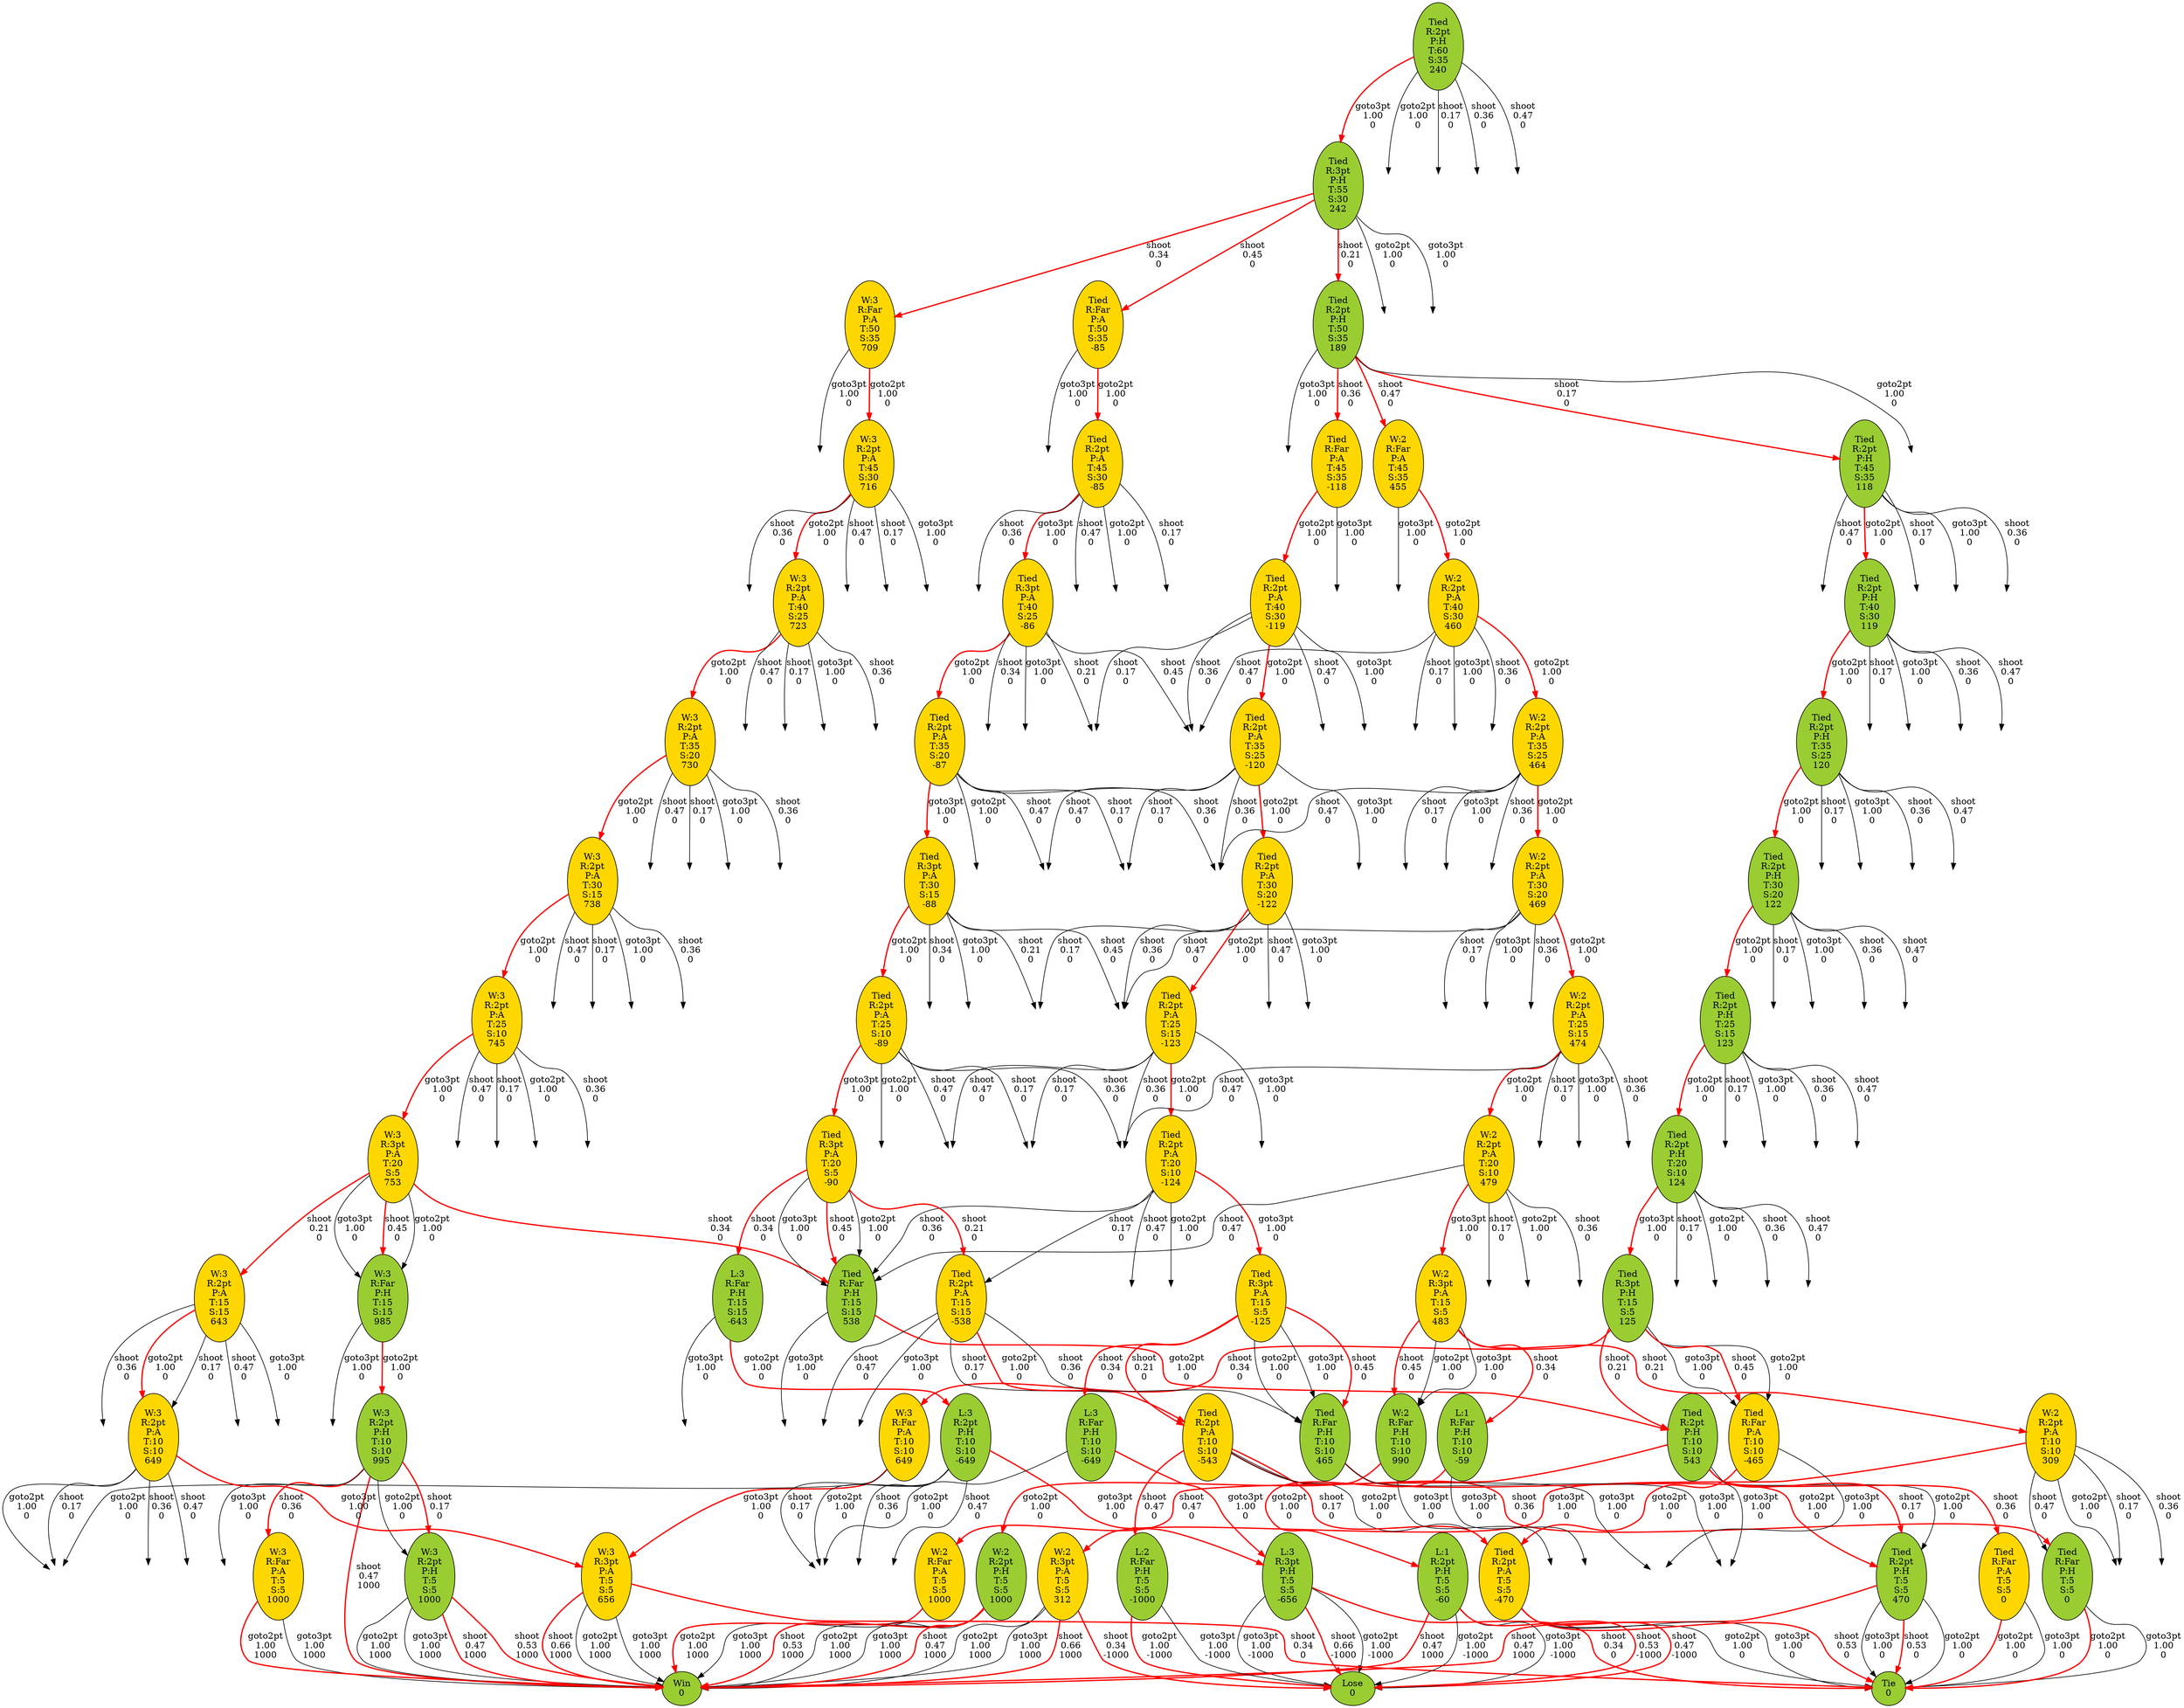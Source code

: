 digraph "Basketball" {
  "Tied R:3pt P:H T:15 S:5" [label="Tied\nR:3pt\nP:H\nT:15\nS:5\n125" fillcolor=yellowgreen style=filled];
  "W:2 R:3pt P:A T:5 S:5" [label="W:2\nR:3pt\nP:A\nT:5\nS:5\n312" fillcolor=gold style=filled];
  "Tied R:2pt P:A T:20 S:10" [label="Tied\nR:2pt\nP:A\nT:20\nS:10\n-124" fillcolor=gold style=filled];
  "W:3 R:2pt P:A T:40 S:25" [label="W:3\nR:2pt\nP:A\nT:40\nS:25\n723" fillcolor=gold style=filled];
  "Tied R:2pt P:H T:20 S:10" [label="Tied\nR:2pt\nP:H\nT:20\nS:10\n124" fillcolor=yellowgreen style=filled];
  "W:3 R:Far P:A T:5 S:5" [label="W:3\nR:Far\nP:A\nT:5\nS:5\n1000" fillcolor=gold style=filled];
  "Tied R:2pt P:A T:35 S:25" [label="Tied\nR:2pt\nP:A\nT:35\nS:25\n-120" fillcolor=gold style=filled];
  "W:3 R:3pt P:A T:20 S:5" [label="W:3\nR:3pt\nP:A\nT:20\nS:5\n753" fillcolor=gold style=filled];
  "Tied R:2pt P:H T:35 S:25" [label="Tied\nR:2pt\nP:H\nT:35\nS:25\n120" fillcolor=yellowgreen style=filled];
  "W:3 R:2pt P:H T:5 S:5" [label="W:3\nR:2pt\nP:H\nT:5\nS:5\n1000" fillcolor=yellowgreen style=filled];
  "W:2 R:2pt P:A T:10 S:10" [label="W:2\nR:2pt\nP:A\nT:10\nS:10\n309" fillcolor=gold style=filled];
  "Tied R:Far P:H T:15 S:15" [label="Tied\nR:Far\nP:H\nT:15\nS:15\n538" fillcolor=yellowgreen style=filled];
  "W:3 R:Far P:A T:50 S:35" [label="W:3\nR:Far\nP:A\nT:50\nS:35\n709" fillcolor=gold style=filled];
  "W:3 R:2pt P:A T:15 S:15" [label="W:3\nR:2pt\nP:A\nT:15\nS:15\n643" fillcolor=gold style=filled];
  "Tied R:2pt P:H T:5 S:5" [label="Tied\nR:2pt\nP:H\nT:5\nS:5\n470" fillcolor=yellowgreen style=filled];
  "Tied R:2pt P:A T:25 S:10" [label="Tied\nR:2pt\nP:A\nT:25\nS:10\n-89" fillcolor=gold style=filled];
  "W:2 R:2pt P:A T:20 S:10" [label="W:2\nR:2pt\nP:A\nT:20\nS:10\n479" fillcolor=gold style=filled];
  "W:3 R:2pt P:A T:45 S:30" [label="W:3\nR:2pt\nP:A\nT:45\nS:30\n716" fillcolor=gold style=filled];
  "W:3 R:2pt P:A T:35 S:20" [label="W:3\nR:2pt\nP:A\nT:35\nS:20\n730" fillcolor=gold style=filled];
  "W:2 R:3pt P:A T:15 S:5" [label="W:2\nR:3pt\nP:A\nT:15\nS:5\n483" fillcolor=gold style=filled];
  "Tied R:2pt P:H T:30 S:20" [label="Tied\nR:2pt\nP:H\nT:30\nS:20\n122" fillcolor=yellowgreen style=filled];
  "W:2 R:Far P:A T:5 S:5" [label="W:2\nR:Far\nP:A\nT:5\nS:5\n1000" fillcolor=gold style=filled];
  "Tied R:2pt P:A T:35 S:20" [label="Tied\nR:2pt\nP:A\nT:35\nS:20\n-87" fillcolor=gold style=filled];
  "Tied R:2pt P:A T:10 S:10" [label="Tied\nR:2pt\nP:A\nT:10\nS:10\n-543" fillcolor=gold style=filled];
  "Tied R:2pt P:H T:10 S:10" [label="Tied\nR:2pt\nP:H\nT:10\nS:10\n543" fillcolor=yellowgreen style=filled];
  "Tied R:Far P:H T:5 S:5" [label="Tied\nR:Far\nP:H\nT:5\nS:5\n0" fillcolor=yellowgreen style=filled];
  "L:3 R:3pt P:H T:5 S:5" [label="L:3\nR:3pt\nP:H\nT:5\nS:5\n-656" fillcolor=yellowgreen style=filled];
  "Tie" [label="Tie\n0" fillcolor=yellowgreen style=filled];
  "L:3 R:Far P:H T:15 S:15" [label="L:3\nR:Far\nP:H\nT:15\nS:15\n-643" fillcolor=yellowgreen style=filled];
  "W:2 R:Far P:H T:10 S:10" [label="W:2\nR:Far\nP:H\nT:10\nS:10\n990" fillcolor=yellowgreen style=filled];
  "Tied R:2pt P:A T:5 S:5" [label="Tied\nR:2pt\nP:A\nT:5\nS:5\n-470" fillcolor=gold style=filled];
  "Tied R:2pt P:A T:40 S:30" [label="Tied\nR:2pt\nP:A\nT:40\nS:30\n-119" fillcolor=gold style=filled];
  "W:2 R:2pt P:A T:35 S:25" [label="W:2\nR:2pt\nP:A\nT:35\nS:25\n464" fillcolor=gold style=filled];
  "W:3 R:2pt P:A T:25 S:10" [label="W:3\nR:2pt\nP:A\nT:25\nS:10\n745" fillcolor=gold style=filled];
  "Tied R:2pt P:A T:25 S:15" [label="Tied\nR:2pt\nP:A\nT:25\nS:15\n-123" fillcolor=gold style=filled];
  "W:3 R:Far P:A T:10 S:10" [label="W:3\nR:Far\nP:A\nT:10\nS:10\n649" fillcolor=gold style=filled];
  "W:2 R:2pt P:H T:5 S:5" [label="W:2\nR:2pt\nP:H\nT:5\nS:5\n1000" fillcolor=yellowgreen style=filled];
  "Tied R:2pt P:A T:30 S:20" [label="Tied\nR:2pt\nP:A\nT:30\nS:20\n-122" fillcolor=gold style=filled];
  "W:3 R:2pt P:H T:10 S:10" [label="W:3\nR:2pt\nP:H\nT:10\nS:10\n995" fillcolor=yellowgreen style=filled];
  "Tied R:Far P:A T:50 S:35" [label="Tied\nR:Far\nP:A\nT:50\nS:35\n-85" fillcolor=gold style=filled];
  "W:2 R:2pt P:A T:30 S:20" [label="W:2\nR:2pt\nP:A\nT:30\nS:20\n469" fillcolor=gold style=filled];
  "Lose" [label="Lose\n0" fillcolor=yellowgreen style=filled];
  "W:3 R:2pt P:A T:30 S:15" [label="W:3\nR:2pt\nP:A\nT:30\nS:15\n738" fillcolor=gold style=filled];
  "Tied R:3pt P:A T:30 S:15" [label="Tied\nR:3pt\nP:A\nT:30\nS:15\n-88" fillcolor=gold style=filled];
  "W:3 R:2pt P:A T:10 S:10" [label="W:3\nR:2pt\nP:A\nT:10\nS:10\n649" fillcolor=gold style=filled];
  "Tied R:Far P:H T:10 S:10" [label="Tied\nR:Far\nP:H\nT:10\nS:10\n465" fillcolor=yellowgreen style=filled];
  "W:3 R:3pt P:A T:5 S:5" [label="W:3\nR:3pt\nP:A\nT:5\nS:5\n656" fillcolor=gold style=filled];
  "L:3 R:2pt P:H T:10 S:10" [label="L:3\nR:2pt\nP:H\nT:10\nS:10\n-649" fillcolor=yellowgreen style=filled];
  "L:1 R:2pt P:H T:5 S:5" [label="L:1\nR:2pt\nP:H\nT:5\nS:5\n-60" fillcolor=yellowgreen style=filled];
  "L:3 R:Far P:H T:10 S:10" [label="L:3\nR:Far\nP:H\nT:10\nS:10\n-649" fillcolor=yellowgreen style=filled];
  "Tied R:2pt P:A T:15 S:15" [label="Tied\nR:2pt\nP:A\nT:15\nS:15\n-538" fillcolor=gold style=filled];
  "W:2 R:Far P:A T:45 S:35" [label="W:2\nR:Far\nP:A\nT:45\nS:35\n455" fillcolor=gold style=filled];
  "W:3 R:Far P:H T:15 S:15" [label="W:3\nR:Far\nP:H\nT:15\nS:15\n985" fillcolor=yellowgreen style=filled];
  "Tied R:3pt P:H T:55 S:30" [label="Tied\nR:3pt\nP:H\nT:55\nS:30\n242" fillcolor=yellowgreen style=filled];
  "Tied R:3pt P:A T:15 S:5" [label="Tied\nR:3pt\nP:A\nT:15\nS:5\n-125" fillcolor=gold style=filled];
  "W:2 R:2pt P:A T:40 S:30" [label="W:2\nR:2pt\nP:A\nT:40\nS:30\n460" fillcolor=gold style=filled];
  "Tied R:3pt P:A T:20 S:5" [label="Tied\nR:3pt\nP:A\nT:20\nS:5\n-90" fillcolor=gold style=filled];
  "Tied R:Far P:A T:45 S:35" [label="Tied\nR:Far\nP:A\nT:45\nS:35\n-118" fillcolor=gold style=filled];
  "Tied R:2pt P:H T:45 S:35" [label="Tied\nR:2pt\nP:H\nT:45\nS:35\n118" fillcolor=yellowgreen style=filled];
  "Tied R:Far P:A T:5 S:5" [label="Tied\nR:Far\nP:A\nT:5\nS:5\n0" fillcolor=gold style=filled];
  "Tied R:2pt P:A T:45 S:30" [label="Tied\nR:2pt\nP:A\nT:45\nS:30\n-85" fillcolor=gold style=filled];
  "Tied R:3pt P:A T:40 S:25" [label="Tied\nR:3pt\nP:A\nT:40\nS:25\n-86" fillcolor=gold style=filled];
  "Tied R:2pt P:H T:50 S:35" [label="Tied\nR:2pt\nP:H\nT:50\nS:35\n189" fillcolor=yellowgreen style=filled];
  "Win" [label="Win\n0" fillcolor=yellowgreen style=filled];
  "Tied R:2pt P:H T:60 S:35" [label="Tied\nR:2pt\nP:H\nT:60\nS:35\n240" fillcolor=yellowgreen style=filled];
  "Tied R:2pt P:H T:25 S:15" [label="Tied\nR:2pt\nP:H\nT:25\nS:15\n123" fillcolor=yellowgreen style=filled];
  "Tied R:2pt P:H T:40 S:30" [label="Tied\nR:2pt\nP:H\nT:40\nS:30\n119" fillcolor=yellowgreen style=filled];
  "W:2 R:2pt P:A T:25 S:15" [label="W:2\nR:2pt\nP:A\nT:25\nS:15\n474" fillcolor=gold style=filled];
  "L:2 R:Far P:H T:5 S:5" [label="L:2\nR:Far\nP:H\nT:5\nS:5\n-1000" fillcolor=yellowgreen style=filled];
  "Tied R:Far P:A T:10 S:10" [label="Tied\nR:Far\nP:A\nT:10\nS:10\n-465" fillcolor=gold style=filled];
  "L:1 R:Far P:H T:10 S:10" [label="L:1\nR:Far\nP:H\nT:10\nS:10\n-59" fillcolor=yellowgreen style=filled];
  node [shape = doublecircle]; "Tied R:2pt P:H T:60 S:35"
  node [shape = circle];
  "L:1 R:2pt P:H T:5 S:5" -> "Lose" [ label = "goto2pt\n1.00\n-1000"];
  "L:1 R:2pt P:H T:5 S:5" -> "Lose" [ label = "goto3pt\n1.00\n-1000"];
  "L:1 R:2pt P:H T:5 S:5" -> "Lose" [color=red style=bold  label = "shoot\n0.53\n-1000"];
  "L:1 R:2pt P:H T:5 S:5" -> "Win" [color=red style=bold  label = "shoot\n0.47\n1000"];
  "L:1 R:3pt P:H T:5 S:5" [label="a" style=invis]
  "L:1 R:Far P:A T:5 S:5" [label="a" style=invis]
  "L:1 R:Far P:H T:10 S:10" -> "L:1 R:2pt P:H T:5 S:5" [color=red style=bold  label = "goto2pt\n1.00\n0"];
  "L:1 R:Far P:H T:10 S:10" -> "L:1 R:3pt P:H T:5 S:5" [ label = "goto3pt\n1.00\n0"];
  "L:2 R:Far P:H T:10 S:10" [label="a" style=invis]
  "L:2 R:Far P:H T:15 S:15" [label="a" style=invis]
  "L:2 R:Far P:H T:20 S:20" [label="a" style=invis]
  "L:2 R:Far P:H T:20 S:20" [label="a" style=invis]
  "L:2 R:Far P:H T:25 S:25" [label="a" style=invis]
  "L:2 R:Far P:H T:30 S:30" [label="a" style=invis]
  "L:2 R:Far P:H T:30 S:30" [label="a" style=invis]
  "L:2 R:Far P:H T:35 S:35" [label="a" style=invis]
  "L:2 R:Far P:H T:40 S:35" [label="a" style=invis]
  "L:2 R:Far P:H T:5 S:5" -> "Lose" [ label = "goto3pt\n1.00\n-1000"];
  "L:2 R:Far P:H T:5 S:5" -> "Lose" [color=red style=bold  label = "goto2pt\n1.00\n-1000"];
  "L:3 R:2pt P:H T:10 S:10" -> "L:1 R:Far P:A T:5 S:5" [ label = "shoot\n0.47\n0"];
  "L:3 R:2pt P:H T:10 S:10" -> "L:3 R:2pt P:H T:5 S:5" [ label = "goto2pt\n1.00\n0"];
  "L:3 R:2pt P:H T:10 S:10" -> "L:3 R:2pt P:H T:5 S:5" [ label = "shoot\n0.17\n0"];
  "L:3 R:2pt P:H T:10 S:10" -> "L:3 R:3pt P:H T:5 S:5" [color=red style=bold  label = "goto3pt\n1.00\n0"];
  "L:3 R:2pt P:H T:10 S:10" -> "L:3 R:Far P:A T:5 S:5" [ label = "shoot\n0.36\n0"];
  "L:3 R:2pt P:H T:5 S:5" [label="a" style=invis]
  "L:3 R:2pt P:H T:5 S:5" [label="a" style=invis]
  "L:3 R:2pt P:H T:5 S:5" [label="a" style=invis]
  "L:3 R:3pt P:H T:10 S:10" [label="a" style=invis]
  "L:3 R:3pt P:H T:5 S:5" -> "Lose" [ label = "goto2pt\n1.00\n-1000"];
  "L:3 R:3pt P:H T:5 S:5" -> "Lose" [ label = "goto3pt\n1.00\n-1000"];
  "L:3 R:3pt P:H T:5 S:5" -> "Lose" [color=red style=bold  label = "shoot\n0.66\n-1000"];
  "L:3 R:3pt P:H T:5 S:5" -> "Tie" [color=red style=bold  label = "shoot\n0.34\n0"];
  "L:3 R:Far P:A T:5 S:5" [label="a" style=invis]
  "L:3 R:Far P:H T:10 S:10" -> "L:3 R:2pt P:H T:5 S:5" [ label = "goto2pt\n1.00\n0"];
  "L:3 R:Far P:H T:10 S:10" -> "L:3 R:3pt P:H T:5 S:5" [color=red style=bold  label = "goto3pt\n1.00\n0"];
  "L:3 R:Far P:H T:15 S:15" -> "L:3 R:2pt P:H T:10 S:10" [color=red style=bold  label = "goto2pt\n1.00\n0"];
  "L:3 R:Far P:H T:15 S:15" -> "L:3 R:3pt P:H T:10 S:10" [ label = "goto3pt\n1.00\n0"];
  "L:3 R:Far P:H T:25 S:25" [label="a" style=invis]
  "L:3 R:Far P:H T:35 S:35" [label="a" style=invis]
  "Tied R:2pt P:A T:10 S:10" -> "L:2 R:Far P:H T:5 S:5" [color=red style=bold  label = "shoot\n0.47\n0"];
  "Tied R:2pt P:A T:10 S:10" -> "Tied R:2pt P:A T:5 S:5" [ label = "goto2pt\n1.00\n0"];
  "Tied R:2pt P:A T:10 S:10" -> "Tied R:2pt P:A T:5 S:5" [color=red style=bold  label = "shoot\n0.17\n0"];
  "Tied R:2pt P:A T:10 S:10" -> "Tied R:3pt P:A T:5 S:5" [ label = "goto3pt\n1.00\n0"];
  "Tied R:2pt P:A T:10 S:10" -> "Tied R:Far P:H T:5 S:5" [color=red style=bold  label = "shoot\n0.36\n0"];
  "Tied R:2pt P:A T:15 S:15" -> "L:2 R:Far P:H T:10 S:10" [ label = "shoot\n0.47\n0"];
  "Tied R:2pt P:A T:15 S:15" -> "Tied R:2pt P:A T:10 S:10" [ label = "shoot\n0.17\n0"];
  "Tied R:2pt P:A T:15 S:15" -> "Tied R:2pt P:A T:10 S:10" [color=red style=bold  label = "goto2pt\n1.00\n0"];
  "Tied R:2pt P:A T:15 S:15" -> "Tied R:3pt P:A T:10 S:10" [ label = "goto3pt\n1.00\n0"];
  "Tied R:2pt P:A T:15 S:15" -> "Tied R:Far P:H T:10 S:10" [ label = "shoot\n0.36\n0"];
  "Tied R:2pt P:A T:15 S:5" [label="a" style=invis]
  "Tied R:2pt P:A T:20 S:10" -> "L:2 R:Far P:H T:15 S:15" [ label = "shoot\n0.47\n0"];
  "Tied R:2pt P:A T:20 S:10" -> "Tied R:2pt P:A T:15 S:15" [ label = "shoot\n0.17\n0"];
  "Tied R:2pt P:A T:20 S:10" -> "Tied R:2pt P:A T:15 S:5" [ label = "goto2pt\n1.00\n0"];
  "Tied R:2pt P:A T:20 S:10" -> "Tied R:3pt P:A T:15 S:5" [color=red style=bold  label = "goto3pt\n1.00\n0"];
  "Tied R:2pt P:A T:20 S:10" -> "Tied R:Far P:H T:15 S:15" [ label = "shoot\n0.36\n0"];
  "Tied R:2pt P:A T:20 S:20" [label="a" style=invis]
  "Tied R:2pt P:A T:20 S:20" [label="a" style=invis]
  "Tied R:2pt P:A T:20 S:5" [label="a" style=invis]
  "Tied R:2pt P:A T:25 S:10" -> "L:2 R:Far P:H T:20 S:20" [ label = "shoot\n0.47\n0"];
  "Tied R:2pt P:A T:25 S:10" -> "Tied R:2pt P:A T:20 S:20" [ label = "shoot\n0.17\n0"];
  "Tied R:2pt P:A T:25 S:10" -> "Tied R:2pt P:A T:20 S:5" [ label = "goto2pt\n1.00\n0"];
  "Tied R:2pt P:A T:25 S:10" -> "Tied R:3pt P:A T:20 S:5" [color=red style=bold  label = "goto3pt\n1.00\n0"];
  "Tied R:2pt P:A T:25 S:10" -> "Tied R:Far P:H T:20 S:20" [ label = "shoot\n0.36\n0"];
  "Tied R:2pt P:A T:25 S:15" -> "L:2 R:Far P:H T:20 S:20" [ label = "shoot\n0.47\n0"];
  "Tied R:2pt P:A T:25 S:15" -> "Tied R:2pt P:A T:20 S:10" [color=red style=bold  label = "goto2pt\n1.00\n0"];
  "Tied R:2pt P:A T:25 S:15" -> "Tied R:2pt P:A T:20 S:20" [ label = "shoot\n0.17\n0"];
  "Tied R:2pt P:A T:25 S:15" -> "Tied R:3pt P:A T:20 S:10" [ label = "goto3pt\n1.00\n0"];
  "Tied R:2pt P:A T:25 S:15" -> "Tied R:Far P:H T:20 S:20" [ label = "shoot\n0.36\n0"];
  "Tied R:2pt P:A T:25 S:25" [label="a" style=invis]
  "Tied R:2pt P:A T:25 S:25" [label="a" style=invis]
  "Tied R:2pt P:A T:30 S:15" [label="a" style=invis]
  "Tied R:2pt P:A T:30 S:20" -> "L:2 R:Far P:H T:25 S:25" [ label = "shoot\n0.47\n0"];
  "Tied R:2pt P:A T:30 S:20" -> "Tied R:2pt P:A T:25 S:15" [color=red style=bold  label = "goto2pt\n1.00\n0"];
  "Tied R:2pt P:A T:30 S:20" -> "Tied R:2pt P:A T:25 S:25" [ label = "shoot\n0.17\n0"];
  "Tied R:2pt P:A T:30 S:20" -> "Tied R:3pt P:A T:25 S:15" [ label = "goto3pt\n1.00\n0"];
  "Tied R:2pt P:A T:30 S:20" -> "Tied R:Far P:H T:25 S:25" [ label = "shoot\n0.36\n0"];
  "Tied R:2pt P:A T:30 S:30" [label="a" style=invis]
  "Tied R:2pt P:A T:30 S:30" [label="a" style=invis]
  "Tied R:2pt P:A T:35 S:20" -> "L:2 R:Far P:H T:30 S:30" [ label = "shoot\n0.47\n0"];
  "Tied R:2pt P:A T:35 S:20" -> "Tied R:2pt P:A T:30 S:15" [ label = "goto2pt\n1.00\n0"];
  "Tied R:2pt P:A T:35 S:20" -> "Tied R:2pt P:A T:30 S:30" [ label = "shoot\n0.17\n0"];
  "Tied R:2pt P:A T:35 S:20" -> "Tied R:3pt P:A T:30 S:15" [color=red style=bold  label = "goto3pt\n1.00\n0"];
  "Tied R:2pt P:A T:35 S:20" -> "Tied R:Far P:H T:30 S:30" [ label = "shoot\n0.36\n0"];
  "Tied R:2pt P:A T:35 S:25" -> "L:2 R:Far P:H T:30 S:30" [ label = "shoot\n0.47\n0"];
  "Tied R:2pt P:A T:35 S:25" -> "Tied R:2pt P:A T:30 S:20" [color=red style=bold  label = "goto2pt\n1.00\n0"];
  "Tied R:2pt P:A T:35 S:25" -> "Tied R:2pt P:A T:30 S:30" [ label = "shoot\n0.17\n0"];
  "Tied R:2pt P:A T:35 S:25" -> "Tied R:3pt P:A T:30 S:20" [ label = "goto3pt\n1.00\n0"];
  "Tied R:2pt P:A T:35 S:25" -> "Tied R:Far P:H T:30 S:30" [ label = "shoot\n0.36\n0"];
  "Tied R:2pt P:A T:35 S:35" [label="a" style=invis]
  "Tied R:2pt P:A T:35 S:35" [label="a" style=invis]
  "Tied R:2pt P:A T:40 S:25" [label="a" style=invis]
  "Tied R:2pt P:A T:40 S:30" -> "L:2 R:Far P:H T:35 S:35" [ label = "shoot\n0.47\n0"];
  "Tied R:2pt P:A T:40 S:30" -> "Tied R:2pt P:A T:35 S:25" [color=red style=bold  label = "goto2pt\n1.00\n0"];
  "Tied R:2pt P:A T:40 S:30" -> "Tied R:2pt P:A T:35 S:35" [ label = "shoot\n0.17\n0"];
  "Tied R:2pt P:A T:40 S:30" -> "Tied R:3pt P:A T:35 S:25" [ label = "goto3pt\n1.00\n0"];
  "Tied R:2pt P:A T:40 S:30" -> "Tied R:Far P:H T:35 S:35" [ label = "shoot\n0.36\n0"];
  "Tied R:2pt P:A T:40 S:35" [label="a" style=invis]
  "Tied R:2pt P:A T:45 S:30" -> "L:2 R:Far P:H T:40 S:35" [ label = "shoot\n0.47\n0"];
  "Tied R:2pt P:A T:45 S:30" -> "Tied R:2pt P:A T:40 S:25" [ label = "goto2pt\n1.00\n0"];
  "Tied R:2pt P:A T:45 S:30" -> "Tied R:2pt P:A T:40 S:35" [ label = "shoot\n0.17\n0"];
  "Tied R:2pt P:A T:45 S:30" -> "Tied R:3pt P:A T:40 S:25" [color=red style=bold  label = "goto3pt\n1.00\n0"];
  "Tied R:2pt P:A T:45 S:30" -> "Tied R:Far P:H T:40 S:35" [ label = "shoot\n0.36\n0"];
  "Tied R:2pt P:A T:5 S:5" -> "Lose" [color=red style=bold  label = "shoot\n0.47\n-1000"];
  "Tied R:2pt P:A T:5 S:5" -> "Tie" [ label = "goto2pt\n1.00\n0"];
  "Tied R:2pt P:A T:5 S:5" -> "Tie" [ label = "goto3pt\n1.00\n0"];
  "Tied R:2pt P:A T:5 S:5" -> "Tie" [color=red style=bold  label = "shoot\n0.53\n0"];
  "Tied R:2pt P:H T:10 S:10" -> "Tied R:2pt P:H T:5 S:5" [ label = "goto2pt\n1.00\n0"];
  "Tied R:2pt P:H T:10 S:10" -> "Tied R:2pt P:H T:5 S:5" [color=red style=bold  label = "shoot\n0.17\n0"];
  "Tied R:2pt P:H T:10 S:10" -> "Tied R:3pt P:H T:5 S:5" [ label = "goto3pt\n1.00\n0"];
  "Tied R:2pt P:H T:10 S:10" -> "Tied R:Far P:A T:5 S:5" [color=red style=bold  label = "shoot\n0.36\n0"];
  "Tied R:2pt P:H T:10 S:10" -> "W:2 R:Far P:A T:5 S:5" [color=red style=bold  label = "shoot\n0.47\n0"];
  "Tied R:2pt P:H T:15 S:15" [label="a" style=invis]
  "Tied R:2pt P:H T:15 S:5" [label="a" style=invis]
  "Tied R:2pt P:H T:20 S:10" -> "Tied R:2pt P:H T:15 S:15" [ label = "shoot\n0.17\n0"];
  "Tied R:2pt P:H T:20 S:10" -> "Tied R:2pt P:H T:15 S:5" [ label = "goto2pt\n1.00\n0"];
  "Tied R:2pt P:H T:20 S:10" -> "Tied R:3pt P:H T:15 S:5" [color=red style=bold  label = "goto3pt\n1.00\n0"];
  "Tied R:2pt P:H T:20 S:10" -> "Tied R:Far P:A T:15 S:15" [ label = "shoot\n0.36\n0"];
  "Tied R:2pt P:H T:20 S:10" -> "W:2 R:Far P:A T:15 S:15" [ label = "shoot\n0.47\n0"];
  "Tied R:2pt P:H T:20 S:20" [label="a" style=invis]
  "Tied R:2pt P:H T:25 S:15" -> "Tied R:2pt P:H T:20 S:10" [color=red style=bold  label = "goto2pt\n1.00\n0"];
  "Tied R:2pt P:H T:25 S:15" -> "Tied R:2pt P:H T:20 S:20" [ label = "shoot\n0.17\n0"];
  "Tied R:2pt P:H T:25 S:15" -> "Tied R:3pt P:H T:20 S:10" [ label = "goto3pt\n1.00\n0"];
  "Tied R:2pt P:H T:25 S:15" -> "Tied R:Far P:A T:20 S:20" [ label = "shoot\n0.36\n0"];
  "Tied R:2pt P:H T:25 S:15" -> "W:2 R:Far P:A T:20 S:20" [ label = "shoot\n0.47\n0"];
  "Tied R:2pt P:H T:25 S:25" [label="a" style=invis]
  "Tied R:2pt P:H T:30 S:20" -> "Tied R:2pt P:H T:25 S:15" [color=red style=bold  label = "goto2pt\n1.00\n0"];
  "Tied R:2pt P:H T:30 S:20" -> "Tied R:2pt P:H T:25 S:25" [ label = "shoot\n0.17\n0"];
  "Tied R:2pt P:H T:30 S:20" -> "Tied R:3pt P:H T:25 S:15" [ label = "goto3pt\n1.00\n0"];
  "Tied R:2pt P:H T:30 S:20" -> "Tied R:Far P:A T:25 S:25" [ label = "shoot\n0.36\n0"];
  "Tied R:2pt P:H T:30 S:20" -> "W:2 R:Far P:A T:25 S:25" [ label = "shoot\n0.47\n0"];
  "Tied R:2pt P:H T:30 S:30" [label="a" style=invis]
  "Tied R:2pt P:H T:35 S:25" -> "Tied R:2pt P:H T:30 S:20" [color=red style=bold  label = "goto2pt\n1.00\n0"];
  "Tied R:2pt P:H T:35 S:25" -> "Tied R:2pt P:H T:30 S:30" [ label = "shoot\n0.17\n0"];
  "Tied R:2pt P:H T:35 S:25" -> "Tied R:3pt P:H T:30 S:20" [ label = "goto3pt\n1.00\n0"];
  "Tied R:2pt P:H T:35 S:25" -> "Tied R:Far P:A T:30 S:30" [ label = "shoot\n0.36\n0"];
  "Tied R:2pt P:H T:35 S:25" -> "W:2 R:Far P:A T:30 S:30" [ label = "shoot\n0.47\n0"];
  "Tied R:2pt P:H T:35 S:35" [label="a" style=invis]
  "Tied R:2pt P:H T:40 S:30" -> "Tied R:2pt P:H T:35 S:25" [color=red style=bold  label = "goto2pt\n1.00\n0"];
  "Tied R:2pt P:H T:40 S:30" -> "Tied R:2pt P:H T:35 S:35" [ label = "shoot\n0.17\n0"];
  "Tied R:2pt P:H T:40 S:30" -> "Tied R:3pt P:H T:35 S:25" [ label = "goto3pt\n1.00\n0"];
  "Tied R:2pt P:H T:40 S:30" -> "Tied R:Far P:A T:35 S:35" [ label = "shoot\n0.36\n0"];
  "Tied R:2pt P:H T:40 S:30" -> "W:2 R:Far P:A T:35 S:35" [ label = "shoot\n0.47\n0"];
  "Tied R:2pt P:H T:40 S:35" [label="a" style=invis]
  "Tied R:2pt P:H T:45 S:30" [label="a" style=invis]
  "Tied R:2pt P:H T:45 S:35" -> "Tied R:2pt P:H T:40 S:30" [color=red style=bold  label = "goto2pt\n1.00\n0"];
  "Tied R:2pt P:H T:45 S:35" -> "Tied R:2pt P:H T:40 S:35" [ label = "shoot\n0.17\n0"];
  "Tied R:2pt P:H T:45 S:35" -> "Tied R:3pt P:H T:40 S:30" [ label = "goto3pt\n1.00\n0"];
  "Tied R:2pt P:H T:45 S:35" -> "Tied R:Far P:A T:40 S:35" [ label = "shoot\n0.36\n0"];
  "Tied R:2pt P:H T:45 S:35" -> "W:2 R:Far P:A T:40 S:35" [ label = "shoot\n0.47\n0"];
  "Tied R:2pt P:H T:5 S:5" -> "Tie" [ label = "goto2pt\n1.00\n0"];
  "Tied R:2pt P:H T:5 S:5" -> "Tie" [ label = "goto3pt\n1.00\n0"];
  "Tied R:2pt P:H T:5 S:5" -> "Tie" [color=red style=bold  label = "shoot\n0.53\n0"];
  "Tied R:2pt P:H T:5 S:5" -> "Win" [color=red style=bold  label = "shoot\n0.47\n1000"];
  "Tied R:2pt P:H T:50 S:25" [label="a" style=invis]
  "Tied R:2pt P:H T:50 S:35" -> "Tied R:2pt P:H T:45 S:30" [ label = "goto2pt\n1.00\n0"];
  "Tied R:2pt P:H T:50 S:35" -> "Tied R:2pt P:H T:45 S:35" [color=red style=bold  label = "shoot\n0.17\n0"];
  "Tied R:2pt P:H T:50 S:35" -> "Tied R:3pt P:H T:45 S:30" [ label = "goto3pt\n1.00\n0"];
  "Tied R:2pt P:H T:50 S:35" -> "Tied R:Far P:A T:45 S:35" [color=red style=bold  label = "shoot\n0.36\n0"];
  "Tied R:2pt P:H T:50 S:35" -> "W:2 R:Far P:A T:45 S:35" [color=red style=bold  label = "shoot\n0.47\n0"];
  "Tied R:2pt P:H T:55 S:30" [label="a" style=invis]
  "Tied R:2pt P:H T:55 S:35" [label="a" style=invis]
  "Tied R:2pt P:H T:60 S:35" -> "Tied R:2pt P:H T:55 S:30" [ label = "goto2pt\n1.00\n0"];
  "Tied R:2pt P:H T:60 S:35" -> "Tied R:2pt P:H T:55 S:35" [ label = "shoot\n0.17\n0"];
  "Tied R:2pt P:H T:60 S:35" -> "Tied R:3pt P:H T:55 S:30" [color=red style=bold  label = "goto3pt\n1.00\n0"];
  "Tied R:2pt P:H T:60 S:35" -> "Tied R:Far P:A T:55 S:35" [ label = "shoot\n0.36\n0"];
  "Tied R:2pt P:H T:60 S:35" -> "W:2 R:Far P:A T:55 S:35" [ label = "shoot\n0.47\n0"];
  "Tied R:3pt P:A T:10 S:10" [label="a" style=invis]
  "Tied R:3pt P:A T:15 S:5" -> "L:3 R:Far P:H T:10 S:10" [color=red style=bold  label = "shoot\n0.34\n0"];
  "Tied R:3pt P:A T:15 S:5" -> "Tied R:2pt P:A T:10 S:10" [color=red style=bold  label = "shoot\n0.21\n0"];
  "Tied R:3pt P:A T:15 S:5" -> "Tied R:Far P:H T:10 S:10" [ label = "goto2pt\n1.00\n0"];
  "Tied R:3pt P:A T:15 S:5" -> "Tied R:Far P:H T:10 S:10" [ label = "goto3pt\n1.00\n0"];
  "Tied R:3pt P:A T:15 S:5" -> "Tied R:Far P:H T:10 S:10" [color=red style=bold  label = "shoot\n0.45\n0"];
  "Tied R:3pt P:A T:20 S:10" [label="a" style=invis]
  "Tied R:3pt P:A T:20 S:5" -> "L:3 R:Far P:H T:15 S:15" [color=red style=bold  label = "shoot\n0.34\n0"];
  "Tied R:3pt P:A T:20 S:5" -> "Tied R:2pt P:A T:15 S:15" [color=red style=bold  label = "shoot\n0.21\n0"];
  "Tied R:3pt P:A T:20 S:5" -> "Tied R:Far P:H T:15 S:15" [ label = "goto2pt\n1.00\n0"];
  "Tied R:3pt P:A T:20 S:5" -> "Tied R:Far P:H T:15 S:15" [ label = "goto3pt\n1.00\n0"];
  "Tied R:3pt P:A T:20 S:5" -> "Tied R:Far P:H T:15 S:15" [color=red style=bold  label = "shoot\n0.45\n0"];
  "Tied R:3pt P:A T:25 S:10" [label="a" style=invis]
  "Tied R:3pt P:A T:25 S:15" [label="a" style=invis]
  "Tied R:3pt P:A T:30 S:15" -> "L:3 R:Far P:H T:25 S:25" [ label = "shoot\n0.34\n0"];
  "Tied R:3pt P:A T:30 S:15" -> "Tied R:2pt P:A T:25 S:10" [color=red style=bold  label = "goto2pt\n1.00\n0"];
  "Tied R:3pt P:A T:30 S:15" -> "Tied R:2pt P:A T:25 S:25" [ label = "shoot\n0.21\n0"];
  "Tied R:3pt P:A T:30 S:15" -> "Tied R:3pt P:A T:25 S:10" [ label = "goto3pt\n1.00\n0"];
  "Tied R:3pt P:A T:30 S:15" -> "Tied R:Far P:H T:25 S:25" [ label = "shoot\n0.45\n0"];
  "Tied R:3pt P:A T:30 S:20" [label="a" style=invis]
  "Tied R:3pt P:A T:35 S:20" [label="a" style=invis]
  "Tied R:3pt P:A T:35 S:25" [label="a" style=invis]
  "Tied R:3pt P:A T:40 S:25" -> "L:3 R:Far P:H T:35 S:35" [ label = "shoot\n0.34\n0"];
  "Tied R:3pt P:A T:40 S:25" -> "Tied R:2pt P:A T:35 S:20" [color=red style=bold  label = "goto2pt\n1.00\n0"];
  "Tied R:3pt P:A T:40 S:25" -> "Tied R:2pt P:A T:35 S:35" [ label = "shoot\n0.21\n0"];
  "Tied R:3pt P:A T:40 S:25" -> "Tied R:3pt P:A T:35 S:20" [ label = "goto3pt\n1.00\n0"];
  "Tied R:3pt P:A T:40 S:25" -> "Tied R:Far P:H T:35 S:35" [ label = "shoot\n0.45\n0"];
  "Tied R:3pt P:A T:40 S:30" [label="a" style=invis]
  "Tied R:3pt P:A T:45 S:30" [label="a" style=invis]
  "Tied R:3pt P:A T:5 S:5" [label="a" style=invis]
  "Tied R:3pt P:A T:5 S:5" [label="a" style=invis]
  "Tied R:3pt P:H T:10 S:10" [label="a" style=invis]
  "Tied R:3pt P:H T:15 S:5" -> "Tied R:2pt P:H T:10 S:10" [color=red style=bold  label = "shoot\n0.21\n0"];
  "Tied R:3pt P:H T:15 S:5" -> "Tied R:Far P:A T:10 S:10" [ label = "goto2pt\n1.00\n0"];
  "Tied R:3pt P:H T:15 S:5" -> "Tied R:Far P:A T:10 S:10" [ label = "goto3pt\n1.00\n0"];
  "Tied R:3pt P:H T:15 S:5" -> "Tied R:Far P:A T:10 S:10" [color=red style=bold  label = "shoot\n0.45\n0"];
  "Tied R:3pt P:H T:15 S:5" -> "W:3 R:Far P:A T:10 S:10" [color=red style=bold  label = "shoot\n0.34\n0"];
  "Tied R:3pt P:H T:20 S:10" [label="a" style=invis]
  "Tied R:3pt P:H T:25 S:15" [label="a" style=invis]
  "Tied R:3pt P:H T:30 S:20" [label="a" style=invis]
  "Tied R:3pt P:H T:35 S:25" [label="a" style=invis]
  "Tied R:3pt P:H T:40 S:30" [label="a" style=invis]
  "Tied R:3pt P:H T:45 S:30" [label="a" style=invis]
  "Tied R:3pt P:H T:5 S:5" [label="a" style=invis]
  "Tied R:3pt P:H T:5 S:5" [label="a" style=invis]
  "Tied R:3pt P:H T:50 S:25" [label="a" style=invis]
  "Tied R:3pt P:H T:55 S:30" -> "Tied R:2pt P:H T:50 S:25" [ label = "goto2pt\n1.00\n0"];
  "Tied R:3pt P:H T:55 S:30" -> "Tied R:2pt P:H T:50 S:35" [color=red style=bold  label = "shoot\n0.21\n0"];
  "Tied R:3pt P:H T:55 S:30" -> "Tied R:3pt P:H T:50 S:25" [ label = "goto3pt\n1.00\n0"];
  "Tied R:3pt P:H T:55 S:30" -> "Tied R:Far P:A T:50 S:35" [color=red style=bold  label = "shoot\n0.45\n0"];
  "Tied R:3pt P:H T:55 S:30" -> "W:3 R:Far P:A T:50 S:35" [color=red style=bold  label = "shoot\n0.34\n0"];
  "Tied R:Far P:A T:10 S:10" -> "Tied R:2pt P:A T:5 S:5" [color=red style=bold  label = "goto2pt\n1.00\n0"];
  "Tied R:Far P:A T:10 S:10" -> "Tied R:3pt P:A T:5 S:5" [ label = "goto3pt\n1.00\n0"];
  "Tied R:Far P:A T:15 S:15" [label="a" style=invis]
  "Tied R:Far P:A T:20 S:20" [label="a" style=invis]
  "Tied R:Far P:A T:25 S:25" [label="a" style=invis]
  "Tied R:Far P:A T:30 S:30" [label="a" style=invis]
  "Tied R:Far P:A T:35 S:35" [label="a" style=invis]
  "Tied R:Far P:A T:40 S:35" [label="a" style=invis]
  "Tied R:Far P:A T:45 S:35" -> "Tied R:2pt P:A T:40 S:30" [color=red style=bold  label = "goto2pt\n1.00\n0"];
  "Tied R:Far P:A T:45 S:35" -> "Tied R:3pt P:A T:40 S:30" [ label = "goto3pt\n1.00\n0"];
  "Tied R:Far P:A T:5 S:5" -> "Tie" [ label = "goto3pt\n1.00\n0"];
  "Tied R:Far P:A T:5 S:5" -> "Tie" [color=red style=bold  label = "goto2pt\n1.00\n0"];
  "Tied R:Far P:A T:50 S:35" -> "Tied R:2pt P:A T:45 S:30" [color=red style=bold  label = "goto2pt\n1.00\n0"];
  "Tied R:Far P:A T:50 S:35" -> "Tied R:3pt P:A T:45 S:30" [ label = "goto3pt\n1.00\n0"];
  "Tied R:Far P:A T:55 S:35" [label="a" style=invis]
  "Tied R:Far P:H T:10 S:10" -> "Tied R:2pt P:H T:5 S:5" [color=red style=bold  label = "goto2pt\n1.00\n0"];
  "Tied R:Far P:H T:10 S:10" -> "Tied R:3pt P:H T:5 S:5" [ label = "goto3pt\n1.00\n0"];
  "Tied R:Far P:H T:15 S:15" -> "Tied R:2pt P:H T:10 S:10" [color=red style=bold  label = "goto2pt\n1.00\n0"];
  "Tied R:Far P:H T:15 S:15" -> "Tied R:3pt P:H T:10 S:10" [ label = "goto3pt\n1.00\n0"];
  "Tied R:Far P:H T:20 S:20" [label="a" style=invis]
  "Tied R:Far P:H T:20 S:20" [label="a" style=invis]
  "Tied R:Far P:H T:20 S:20" [label="a" style=invis]
  "Tied R:Far P:H T:25 S:25" [label="a" style=invis]
  "Tied R:Far P:H T:25 S:25" [label="a" style=invis]
  "Tied R:Far P:H T:25 S:25" [label="a" style=invis]
  "Tied R:Far P:H T:30 S:30" [label="a" style=invis]
  "Tied R:Far P:H T:30 S:30" [label="a" style=invis]
  "Tied R:Far P:H T:30 S:30" [label="a" style=invis]
  "Tied R:Far P:H T:35 S:35" [label="a" style=invis]
  "Tied R:Far P:H T:35 S:35" [label="a" style=invis]
  "Tied R:Far P:H T:35 S:35" [label="a" style=invis]
  "Tied R:Far P:H T:40 S:35" [label="a" style=invis]
  "Tied R:Far P:H T:5 S:5" -> "Tie" [ label = "goto3pt\n1.00\n0"];
  "Tied R:Far P:H T:5 S:5" -> "Tie" [color=red style=bold  label = "goto2pt\n1.00\n0"];
  "W:1 R:Far P:H T:10 S:10" [label="a" style=invis]
  "W:1 R:Far P:H T:20 S:20" [label="a" style=invis]
  "W:1 R:Far P:H T:25 S:25" [label="a" style=invis]
  "W:1 R:Far P:H T:30 S:30" [label="a" style=invis]
  "W:1 R:Far P:H T:35 S:35" [label="a" style=invis]
  "W:1 R:Far P:H T:40 S:35" [label="a" style=invis]
  "W:1 R:Far P:H T:5 S:5" [label="a" style=invis]
  "W:2 R:2pt P:A T:10 S:10" -> "Tied R:Far P:H T:5 S:5" [ label = "shoot\n0.47\n0"];
  "W:2 R:2pt P:A T:10 S:10" -> "W:2 R:2pt P:A T:5 S:5" [ label = "goto2pt\n1.00\n0"];
  "W:2 R:2pt P:A T:10 S:10" -> "W:2 R:2pt P:A T:5 S:5" [ label = "shoot\n0.17\n0"];
  "W:2 R:2pt P:A T:10 S:10" -> "W:2 R:3pt P:A T:5 S:5" [color=red style=bold  label = "goto3pt\n1.00\n0"];
  "W:2 R:2pt P:A T:10 S:10" -> "W:2 R:Far P:H T:5 S:5" [ label = "shoot\n0.36\n0"];
  "W:2 R:2pt P:A T:15 S:15" [label="a" style=invis]
  "W:2 R:2pt P:A T:15 S:5" [label="a" style=invis]
  "W:2 R:2pt P:A T:20 S:10" -> "Tied R:Far P:H T:15 S:15" [ label = "shoot\n0.47\n0"];
  "W:2 R:2pt P:A T:20 S:10" -> "W:2 R:2pt P:A T:15 S:15" [ label = "shoot\n0.17\n0"];
  "W:2 R:2pt P:A T:20 S:10" -> "W:2 R:2pt P:A T:15 S:5" [ label = "goto2pt\n1.00\n0"];
  "W:2 R:2pt P:A T:20 S:10" -> "W:2 R:3pt P:A T:15 S:5" [color=red style=bold  label = "goto3pt\n1.00\n0"];
  "W:2 R:2pt P:A T:20 S:10" -> "W:2 R:Far P:H T:15 S:15" [ label = "shoot\n0.36\n0"];
  "W:2 R:2pt P:A T:20 S:20" [label="a" style=invis]
  "W:2 R:2pt P:A T:25 S:15" -> "Tied R:Far P:H T:20 S:20" [ label = "shoot\n0.47\n0"];
  "W:2 R:2pt P:A T:25 S:15" -> "W:2 R:2pt P:A T:20 S:10" [color=red style=bold  label = "goto2pt\n1.00\n0"];
  "W:2 R:2pt P:A T:25 S:15" -> "W:2 R:2pt P:A T:20 S:20" [ label = "shoot\n0.17\n0"];
  "W:2 R:2pt P:A T:25 S:15" -> "W:2 R:3pt P:A T:20 S:10" [ label = "goto3pt\n1.00\n0"];
  "W:2 R:2pt P:A T:25 S:15" -> "W:2 R:Far P:H T:20 S:20" [ label = "shoot\n0.36\n0"];
  "W:2 R:2pt P:A T:25 S:25" [label="a" style=invis]
  "W:2 R:2pt P:A T:30 S:20" -> "Tied R:Far P:H T:25 S:25" [ label = "shoot\n0.47\n0"];
  "W:2 R:2pt P:A T:30 S:20" -> "W:2 R:2pt P:A T:25 S:15" [color=red style=bold  label = "goto2pt\n1.00\n0"];
  "W:2 R:2pt P:A T:30 S:20" -> "W:2 R:2pt P:A T:25 S:25" [ label = "shoot\n0.17\n0"];
  "W:2 R:2pt P:A T:30 S:20" -> "W:2 R:3pt P:A T:25 S:15" [ label = "goto3pt\n1.00\n0"];
  "W:2 R:2pt P:A T:30 S:20" -> "W:2 R:Far P:H T:25 S:25" [ label = "shoot\n0.36\n0"];
  "W:2 R:2pt P:A T:30 S:30" [label="a" style=invis]
  "W:2 R:2pt P:A T:35 S:25" -> "Tied R:Far P:H T:30 S:30" [ label = "shoot\n0.47\n0"];
  "W:2 R:2pt P:A T:35 S:25" -> "W:2 R:2pt P:A T:30 S:20" [color=red style=bold  label = "goto2pt\n1.00\n0"];
  "W:2 R:2pt P:A T:35 S:25" -> "W:2 R:2pt P:A T:30 S:30" [ label = "shoot\n0.17\n0"];
  "W:2 R:2pt P:A T:35 S:25" -> "W:2 R:3pt P:A T:30 S:20" [ label = "goto3pt\n1.00\n0"];
  "W:2 R:2pt P:A T:35 S:25" -> "W:2 R:Far P:H T:30 S:30" [ label = "shoot\n0.36\n0"];
  "W:2 R:2pt P:A T:35 S:35" [label="a" style=invis]
  "W:2 R:2pt P:A T:40 S:30" -> "Tied R:Far P:H T:35 S:35" [ label = "shoot\n0.47\n0"];
  "W:2 R:2pt P:A T:40 S:30" -> "W:2 R:2pt P:A T:35 S:25" [color=red style=bold  label = "goto2pt\n1.00\n0"];
  "W:2 R:2pt P:A T:40 S:30" -> "W:2 R:2pt P:A T:35 S:35" [ label = "shoot\n0.17\n0"];
  "W:2 R:2pt P:A T:40 S:30" -> "W:2 R:3pt P:A T:35 S:25" [ label = "goto3pt\n1.00\n0"];
  "W:2 R:2pt P:A T:40 S:30" -> "W:2 R:Far P:H T:35 S:35" [ label = "shoot\n0.36\n0"];
  "W:2 R:2pt P:A T:5 S:5" [label="a" style=invis]
  "W:2 R:2pt P:A T:5 S:5" [label="a" style=invis]
  "W:2 R:2pt P:H T:5 S:5" -> "Win" [ label = "goto2pt\n1.00\n1000"];
  "W:2 R:2pt P:H T:5 S:5" -> "Win" [ label = "goto3pt\n1.00\n1000"];
  "W:2 R:2pt P:H T:5 S:5" -> "Win" [color=red style=bold  label = "shoot\n0.47\n1000"];
  "W:2 R:2pt P:H T:5 S:5" -> "Win" [color=red style=bold  label = "shoot\n0.53\n1000"];
  "W:2 R:3pt P:A T:15 S:5" -> "L:1 R:Far P:H T:10 S:10" [color=red style=bold  label = "shoot\n0.34\n0"];
  "W:2 R:3pt P:A T:15 S:5" -> "W:2 R:2pt P:A T:10 S:10" [color=red style=bold  label = "shoot\n0.21\n0"];
  "W:2 R:3pt P:A T:15 S:5" -> "W:2 R:Far P:H T:10 S:10" [ label = "goto2pt\n1.00\n0"];
  "W:2 R:3pt P:A T:15 S:5" -> "W:2 R:Far P:H T:10 S:10" [ label = "goto3pt\n1.00\n0"];
  "W:2 R:3pt P:A T:15 S:5" -> "W:2 R:Far P:H T:10 S:10" [color=red style=bold  label = "shoot\n0.45\n0"];
  "W:2 R:3pt P:A T:20 S:10" [label="a" style=invis]
  "W:2 R:3pt P:A T:25 S:15" [label="a" style=invis]
  "W:2 R:3pt P:A T:30 S:20" [label="a" style=invis]
  "W:2 R:3pt P:A T:35 S:25" [label="a" style=invis]
  "W:2 R:3pt P:A T:40 S:30" [label="a" style=invis]
  "W:2 R:3pt P:A T:5 S:5" -> "Lose" [color=red style=bold  label = "shoot\n0.34\n-1000"];
  "W:2 R:3pt P:A T:5 S:5" -> "Win" [ label = "goto2pt\n1.00\n1000"];
  "W:2 R:3pt P:A T:5 S:5" -> "Win" [ label = "goto3pt\n1.00\n1000"];
  "W:2 R:3pt P:A T:5 S:5" -> "Win" [color=red style=bold  label = "shoot\n0.66\n1000"];
  "W:2 R:3pt P:H T:5 S:5" [label="a" style=invis]
  "W:2 R:Far P:A T:15 S:15" [label="a" style=invis]
  "W:2 R:Far P:A T:20 S:20" [label="a" style=invis]
  "W:2 R:Far P:A T:25 S:25" [label="a" style=invis]
  "W:2 R:Far P:A T:30 S:30" [label="a" style=invis]
  "W:2 R:Far P:A T:35 S:35" [label="a" style=invis]
  "W:2 R:Far P:A T:40 S:35" [label="a" style=invis]
  "W:2 R:Far P:A T:45 S:35" -> "W:2 R:2pt P:A T:40 S:30" [color=red style=bold  label = "goto2pt\n1.00\n0"];
  "W:2 R:Far P:A T:45 S:35" -> "W:2 R:3pt P:A T:40 S:30" [ label = "goto3pt\n1.00\n0"];
  "W:2 R:Far P:A T:5 S:5" -> "Win" [ label = "goto3pt\n1.00\n1000"];
  "W:2 R:Far P:A T:5 S:5" -> "Win" [color=red style=bold  label = "goto2pt\n1.00\n1000"];
  "W:2 R:Far P:A T:55 S:35" [label="a" style=invis]
  "W:2 R:Far P:H T:10 S:10" -> "W:2 R:2pt P:H T:5 S:5" [color=red style=bold  label = "goto2pt\n1.00\n0"];
  "W:2 R:Far P:H T:10 S:10" -> "W:2 R:3pt P:H T:5 S:5" [ label = "goto3pt\n1.00\n0"];
  "W:2 R:Far P:H T:15 S:15" [label="a" style=invis]
  "W:2 R:Far P:H T:20 S:20" [label="a" style=invis]
  "W:2 R:Far P:H T:25 S:25" [label="a" style=invis]
  "W:2 R:Far P:H T:30 S:30" [label="a" style=invis]
  "W:2 R:Far P:H T:35 S:35" [label="a" style=invis]
  "W:2 R:Far P:H T:5 S:5" [label="a" style=invis]
  "W:3 R:2pt P:A T:10 S:10" -> "W:1 R:Far P:H T:5 S:5" [ label = "shoot\n0.47\n0"];
  "W:3 R:2pt P:A T:10 S:10" -> "W:3 R:2pt P:A T:5 S:5" [ label = "goto2pt\n1.00\n0"];
  "W:3 R:2pt P:A T:10 S:10" -> "W:3 R:2pt P:A T:5 S:5" [ label = "shoot\n0.17\n0"];
  "W:3 R:2pt P:A T:10 S:10" -> "W:3 R:3pt P:A T:5 S:5" [color=red style=bold  label = "goto3pt\n1.00\n0"];
  "W:3 R:2pt P:A T:10 S:10" -> "W:3 R:Far P:H T:5 S:5" [ label = "shoot\n0.36\n0"];
  "W:3 R:2pt P:A T:15 S:15" -> "W:1 R:Far P:H T:10 S:10" [ label = "shoot\n0.47\n0"];
  "W:3 R:2pt P:A T:15 S:15" -> "W:3 R:2pt P:A T:10 S:10" [ label = "shoot\n0.17\n0"];
  "W:3 R:2pt P:A T:15 S:15" -> "W:3 R:2pt P:A T:10 S:10" [color=red style=bold  label = "goto2pt\n1.00\n0"];
  "W:3 R:2pt P:A T:15 S:15" -> "W:3 R:3pt P:A T:10 S:10" [ label = "goto3pt\n1.00\n0"];
  "W:3 R:2pt P:A T:15 S:15" -> "W:3 R:Far P:H T:10 S:10" [ label = "shoot\n0.36\n0"];
  "W:3 R:2pt P:A T:20 S:20" [label="a" style=invis]
  "W:3 R:2pt P:A T:20 S:5" [label="a" style=invis]
  "W:3 R:2pt P:A T:25 S:10" -> "W:1 R:Far P:H T:20 S:20" [ label = "shoot\n0.47\n0"];
  "W:3 R:2pt P:A T:25 S:10" -> "W:3 R:2pt P:A T:20 S:20" [ label = "shoot\n0.17\n0"];
  "W:3 R:2pt P:A T:25 S:10" -> "W:3 R:2pt P:A T:20 S:5" [ label = "goto2pt\n1.00\n0"];
  "W:3 R:2pt P:A T:25 S:10" -> "W:3 R:3pt P:A T:20 S:5" [color=red style=bold  label = "goto3pt\n1.00\n0"];
  "W:3 R:2pt P:A T:25 S:10" -> "W:3 R:Far P:H T:20 S:20" [ label = "shoot\n0.36\n0"];
  "W:3 R:2pt P:A T:25 S:25" [label="a" style=invis]
  "W:3 R:2pt P:A T:30 S:15" -> "W:1 R:Far P:H T:25 S:25" [ label = "shoot\n0.47\n0"];
  "W:3 R:2pt P:A T:30 S:15" -> "W:3 R:2pt P:A T:25 S:10" [color=red style=bold  label = "goto2pt\n1.00\n0"];
  "W:3 R:2pt P:A T:30 S:15" -> "W:3 R:2pt P:A T:25 S:25" [ label = "shoot\n0.17\n0"];
  "W:3 R:2pt P:A T:30 S:15" -> "W:3 R:3pt P:A T:25 S:10" [ label = "goto3pt\n1.00\n0"];
  "W:3 R:2pt P:A T:30 S:15" -> "W:3 R:Far P:H T:25 S:25" [ label = "shoot\n0.36\n0"];
  "W:3 R:2pt P:A T:30 S:30" [label="a" style=invis]
  "W:3 R:2pt P:A T:35 S:20" -> "W:1 R:Far P:H T:30 S:30" [ label = "shoot\n0.47\n0"];
  "W:3 R:2pt P:A T:35 S:20" -> "W:3 R:2pt P:A T:30 S:15" [color=red style=bold  label = "goto2pt\n1.00\n0"];
  "W:3 R:2pt P:A T:35 S:20" -> "W:3 R:2pt P:A T:30 S:30" [ label = "shoot\n0.17\n0"];
  "W:3 R:2pt P:A T:35 S:20" -> "W:3 R:3pt P:A T:30 S:15" [ label = "goto3pt\n1.00\n0"];
  "W:3 R:2pt P:A T:35 S:20" -> "W:3 R:Far P:H T:30 S:30" [ label = "shoot\n0.36\n0"];
  "W:3 R:2pt P:A T:35 S:35" [label="a" style=invis]
  "W:3 R:2pt P:A T:40 S:25" -> "W:1 R:Far P:H T:35 S:35" [ label = "shoot\n0.47\n0"];
  "W:3 R:2pt P:A T:40 S:25" -> "W:3 R:2pt P:A T:35 S:20" [color=red style=bold  label = "goto2pt\n1.00\n0"];
  "W:3 R:2pt P:A T:40 S:25" -> "W:3 R:2pt P:A T:35 S:35" [ label = "shoot\n0.17\n0"];
  "W:3 R:2pt P:A T:40 S:25" -> "W:3 R:3pt P:A T:35 S:20" [ label = "goto3pt\n1.00\n0"];
  "W:3 R:2pt P:A T:40 S:25" -> "W:3 R:Far P:H T:35 S:35" [ label = "shoot\n0.36\n0"];
  "W:3 R:2pt P:A T:40 S:35" [label="a" style=invis]
  "W:3 R:2pt P:A T:45 S:30" -> "W:1 R:Far P:H T:40 S:35" [ label = "shoot\n0.47\n0"];
  "W:3 R:2pt P:A T:45 S:30" -> "W:3 R:2pt P:A T:40 S:25" [color=red style=bold  label = "goto2pt\n1.00\n0"];
  "W:3 R:2pt P:A T:45 S:30" -> "W:3 R:2pt P:A T:40 S:35" [ label = "shoot\n0.17\n0"];
  "W:3 R:2pt P:A T:45 S:30" -> "W:3 R:3pt P:A T:40 S:25" [ label = "goto3pt\n1.00\n0"];
  "W:3 R:2pt P:A T:45 S:30" -> "W:3 R:Far P:H T:40 S:35" [ label = "shoot\n0.36\n0"];
  "W:3 R:2pt P:A T:5 S:5" [label="a" style=invis]
  "W:3 R:2pt P:A T:5 S:5" [label="a" style=invis]
  "W:3 R:2pt P:A T:5 S:5" [label="a" style=invis]
  "W:3 R:2pt P:H T:10 S:10" -> "W:3 R:2pt P:H T:5 S:5" [ label = "goto2pt\n1.00\n0"];
  "W:3 R:2pt P:H T:10 S:10" -> "W:3 R:2pt P:H T:5 S:5" [color=red style=bold  label = "shoot\n0.17\n0"];
  "W:3 R:2pt P:H T:10 S:10" -> "W:3 R:3pt P:H T:5 S:5" [ label = "goto3pt\n1.00\n0"];
  "W:3 R:2pt P:H T:10 S:10" -> "W:3 R:Far P:A T:5 S:5" [color=red style=bold  label = "shoot\n0.36\n0"];
  "W:3 R:2pt P:H T:10 S:10" -> "Win" [color=red style=bold  label = "shoot\n0.47\n1000"];
  "W:3 R:2pt P:H T:5 S:5" -> "Win" [ label = "goto2pt\n1.00\n1000"];
  "W:3 R:2pt P:H T:5 S:5" -> "Win" [ label = "goto3pt\n1.00\n1000"];
  "W:3 R:2pt P:H T:5 S:5" -> "Win" [color=red style=bold  label = "shoot\n0.47\n1000"];
  "W:3 R:2pt P:H T:5 S:5" -> "Win" [color=red style=bold  label = "shoot\n0.53\n1000"];
  "W:3 R:3pt P:A T:10 S:10" [label="a" style=invis]
  "W:3 R:3pt P:A T:20 S:5" -> "Tied R:Far P:H T:15 S:15" [color=red style=bold  label = "shoot\n0.34\n0"];
  "W:3 R:3pt P:A T:20 S:5" -> "W:3 R:2pt P:A T:15 S:15" [color=red style=bold  label = "shoot\n0.21\n0"];
  "W:3 R:3pt P:A T:20 S:5" -> "W:3 R:Far P:H T:15 S:15" [ label = "goto2pt\n1.00\n0"];
  "W:3 R:3pt P:A T:20 S:5" -> "W:3 R:Far P:H T:15 S:15" [ label = "goto3pt\n1.00\n0"];
  "W:3 R:3pt P:A T:20 S:5" -> "W:3 R:Far P:H T:15 S:15" [color=red style=bold  label = "shoot\n0.45\n0"];
  "W:3 R:3pt P:A T:25 S:10" [label="a" style=invis]
  "W:3 R:3pt P:A T:30 S:15" [label="a" style=invis]
  "W:3 R:3pt P:A T:35 S:20" [label="a" style=invis]
  "W:3 R:3pt P:A T:40 S:25" [label="a" style=invis]
  "W:3 R:3pt P:A T:45 S:30" [label="a" style=invis]
  "W:3 R:3pt P:A T:5 S:5" -> "Tie" [color=red style=bold  label = "shoot\n0.34\n0"];
  "W:3 R:3pt P:A T:5 S:5" -> "Win" [ label = "goto2pt\n1.00\n1000"];
  "W:3 R:3pt P:A T:5 S:5" -> "Win" [ label = "goto3pt\n1.00\n1000"];
  "W:3 R:3pt P:A T:5 S:5" -> "Win" [color=red style=bold  label = "shoot\n0.66\n1000"];
  "W:3 R:3pt P:H T:10 S:10" [label="a" style=invis]
  "W:3 R:3pt P:H T:5 S:5" [label="a" style=invis]
  "W:3 R:Far P:A T:10 S:10" -> "W:3 R:2pt P:A T:5 S:5" [ label = "goto2pt\n1.00\n0"];
  "W:3 R:Far P:A T:10 S:10" -> "W:3 R:3pt P:A T:5 S:5" [color=red style=bold  label = "goto3pt\n1.00\n0"];
  "W:3 R:Far P:A T:5 S:5" -> "Win" [ label = "goto3pt\n1.00\n1000"];
  "W:3 R:Far P:A T:5 S:5" -> "Win" [color=red style=bold  label = "goto2pt\n1.00\n1000"];
  "W:3 R:Far P:A T:50 S:35" -> "W:3 R:2pt P:A T:45 S:30" [color=red style=bold  label = "goto2pt\n1.00\n0"];
  "W:3 R:Far P:A T:50 S:35" -> "W:3 R:3pt P:A T:45 S:30" [ label = "goto3pt\n1.00\n0"];
  "W:3 R:Far P:H T:10 S:10" [label="a" style=invis]
  "W:3 R:Far P:H T:15 S:15" -> "W:3 R:2pt P:H T:10 S:10" [color=red style=bold  label = "goto2pt\n1.00\n0"];
  "W:3 R:Far P:H T:15 S:15" -> "W:3 R:3pt P:H T:10 S:10" [ label = "goto3pt\n1.00\n0"];
  "W:3 R:Far P:H T:20 S:20" [label="a" style=invis]
  "W:3 R:Far P:H T:25 S:25" [label="a" style=invis]
  "W:3 R:Far P:H T:30 S:30" [label="a" style=invis]
  "W:3 R:Far P:H T:35 S:35" [label="a" style=invis]
  "W:3 R:Far P:H T:40 S:35" [label="a" style=invis]
  "W:3 R:Far P:H T:5 S:5" [label="a" style=invis]
  { rank=max; "Lose"; }
  { rank=max; "Tie"; }
  { rank=max; "Win"; }
}
